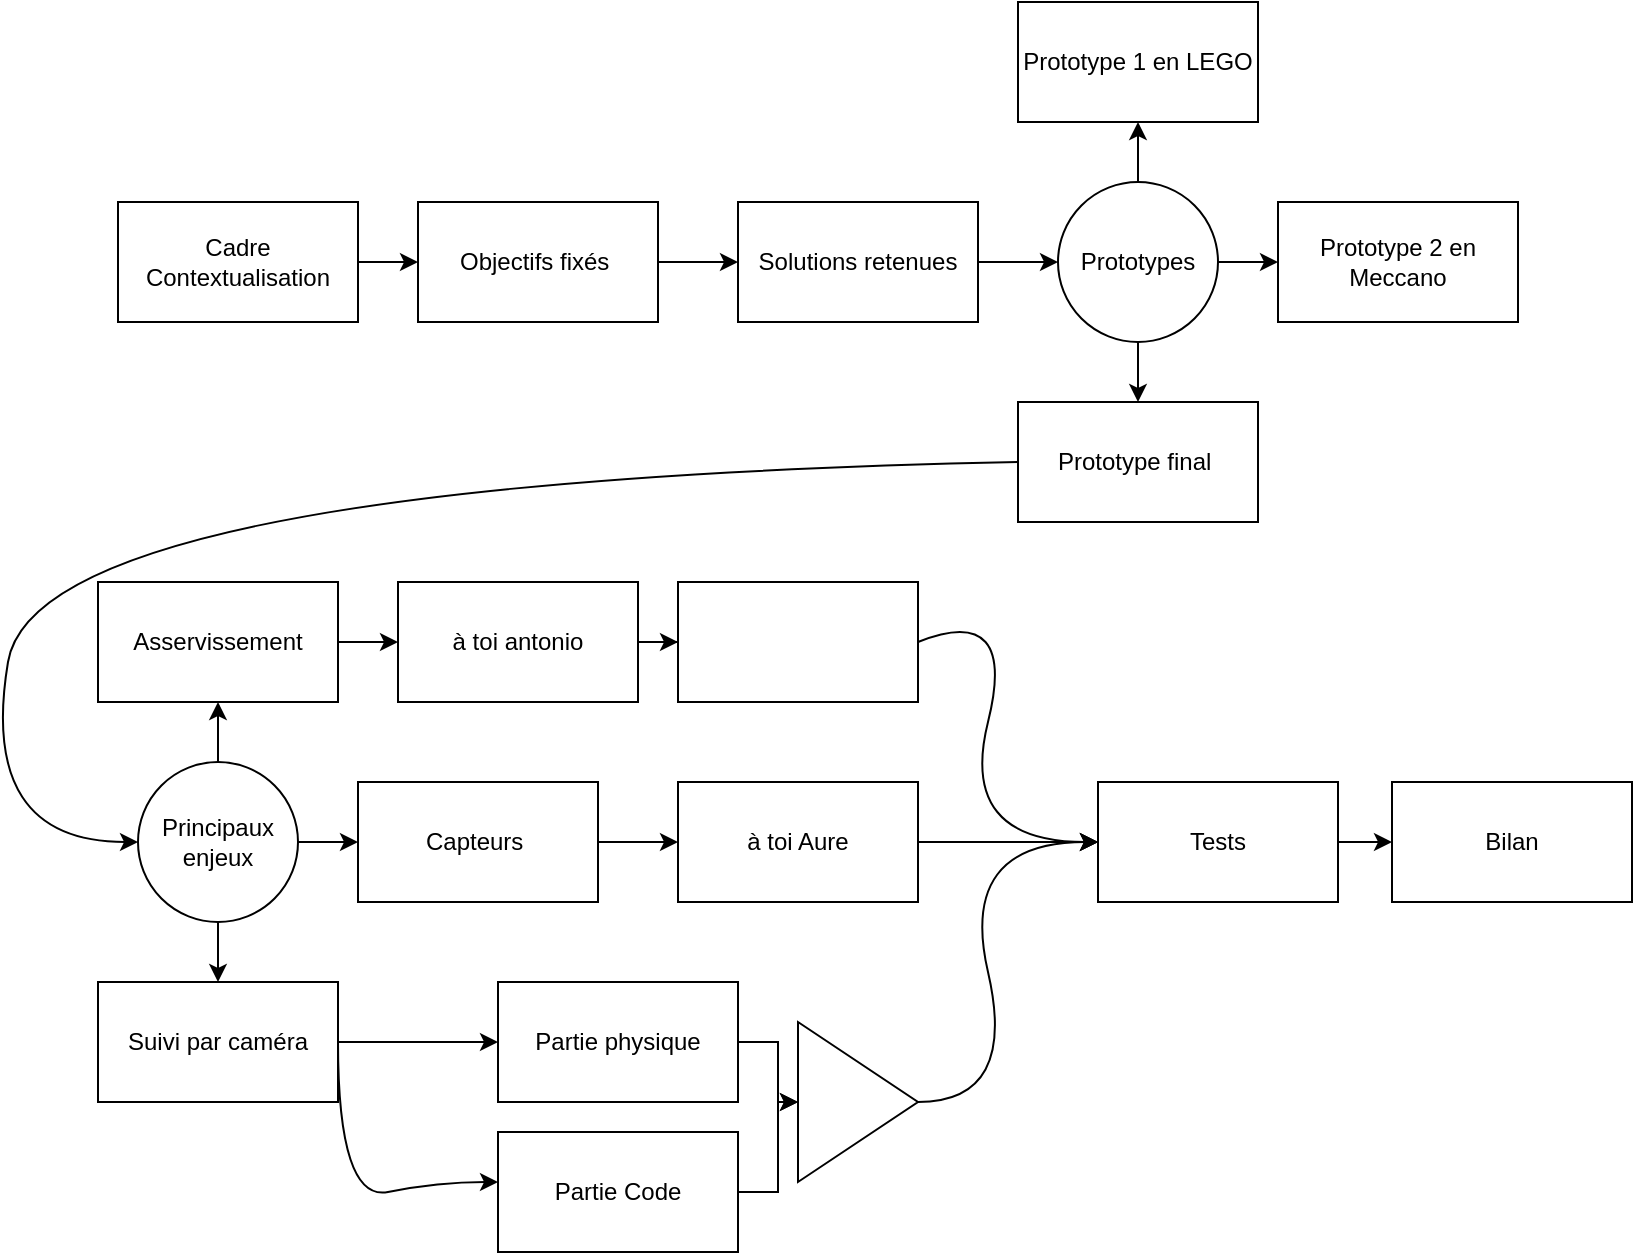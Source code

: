 <mxfile version="24.3.1" type="github">
  <diagram name="Page-1" id="jo8_QUcWNtc_KbHIS96F">
    <mxGraphModel dx="1207" dy="827" grid="1" gridSize="10" guides="1" tooltips="1" connect="1" arrows="1" fold="1" page="1" pageScale="1" pageWidth="827" pageHeight="1169" math="0" shadow="0">
      <root>
        <mxCell id="0" />
        <mxCell id="1" parent="0" />
        <mxCell id="d2Qfhud_tjlQaJFHWzkZ-4" value="" style="edgeStyle=orthogonalEdgeStyle;rounded=0;orthogonalLoop=1;jettySize=auto;html=1;" edge="1" parent="1" source="d2Qfhud_tjlQaJFHWzkZ-2" target="d2Qfhud_tjlQaJFHWzkZ-3">
          <mxGeometry relative="1" as="geometry" />
        </mxCell>
        <mxCell id="d2Qfhud_tjlQaJFHWzkZ-2" value="Cadre&lt;div&gt;Contextualisation&lt;/div&gt;" style="rounded=0;whiteSpace=wrap;html=1;" vertex="1" parent="1">
          <mxGeometry x="70" y="120" width="120" height="60" as="geometry" />
        </mxCell>
        <mxCell id="d2Qfhud_tjlQaJFHWzkZ-17" value="" style="edgeStyle=orthogonalEdgeStyle;rounded=0;orthogonalLoop=1;jettySize=auto;html=1;" edge="1" parent="1" source="d2Qfhud_tjlQaJFHWzkZ-3" target="d2Qfhud_tjlQaJFHWzkZ-16">
          <mxGeometry relative="1" as="geometry" />
        </mxCell>
        <mxCell id="d2Qfhud_tjlQaJFHWzkZ-3" value="Objectifs fixés&amp;nbsp;" style="whiteSpace=wrap;html=1;rounded=0;" vertex="1" parent="1">
          <mxGeometry x="220" y="120" width="120" height="60" as="geometry" />
        </mxCell>
        <mxCell id="d2Qfhud_tjlQaJFHWzkZ-10" value="" style="edgeStyle=orthogonalEdgeStyle;rounded=0;orthogonalLoop=1;jettySize=auto;html=1;" edge="1" parent="1" source="d2Qfhud_tjlQaJFHWzkZ-7" target="d2Qfhud_tjlQaJFHWzkZ-9">
          <mxGeometry relative="1" as="geometry" />
        </mxCell>
        <mxCell id="d2Qfhud_tjlQaJFHWzkZ-12" value="" style="edgeStyle=orthogonalEdgeStyle;rounded=0;orthogonalLoop=1;jettySize=auto;html=1;" edge="1" parent="1" source="d2Qfhud_tjlQaJFHWzkZ-7" target="d2Qfhud_tjlQaJFHWzkZ-11">
          <mxGeometry relative="1" as="geometry" />
        </mxCell>
        <mxCell id="d2Qfhud_tjlQaJFHWzkZ-14" value="" style="edgeStyle=orthogonalEdgeStyle;rounded=0;orthogonalLoop=1;jettySize=auto;html=1;" edge="1" parent="1" source="d2Qfhud_tjlQaJFHWzkZ-7" target="d2Qfhud_tjlQaJFHWzkZ-13">
          <mxGeometry relative="1" as="geometry" />
        </mxCell>
        <mxCell id="d2Qfhud_tjlQaJFHWzkZ-7" value="Prototypes" style="ellipse;whiteSpace=wrap;html=1;rounded=0;" vertex="1" parent="1">
          <mxGeometry x="540" y="110" width="80" height="80" as="geometry" />
        </mxCell>
        <mxCell id="d2Qfhud_tjlQaJFHWzkZ-9" value="Prototype 1 en LEGO" style="whiteSpace=wrap;html=1;rounded=0;" vertex="1" parent="1">
          <mxGeometry x="520" y="20" width="120" height="60" as="geometry" />
        </mxCell>
        <mxCell id="d2Qfhud_tjlQaJFHWzkZ-11" value="Prototype 2 en Meccano" style="whiteSpace=wrap;html=1;rounded=0;" vertex="1" parent="1">
          <mxGeometry x="650" y="120" width="120" height="60" as="geometry" />
        </mxCell>
        <mxCell id="d2Qfhud_tjlQaJFHWzkZ-13" value="Prototype final&amp;nbsp;" style="whiteSpace=wrap;html=1;rounded=0;" vertex="1" parent="1">
          <mxGeometry x="520" y="220" width="120" height="60" as="geometry" />
        </mxCell>
        <mxCell id="d2Qfhud_tjlQaJFHWzkZ-15" value="" style="curved=1;endArrow=classic;html=1;rounded=0;exitX=0;exitY=0.5;exitDx=0;exitDy=0;entryX=0;entryY=0.5;entryDx=0;entryDy=0;" edge="1" parent="1" source="d2Qfhud_tjlQaJFHWzkZ-13" target="d2Qfhud_tjlQaJFHWzkZ-20">
          <mxGeometry width="50" height="50" relative="1" as="geometry">
            <mxPoint x="390" y="330" as="sourcePoint" />
            <mxPoint x="80" y="360" as="targetPoint" />
            <Array as="points">
              <mxPoint x="30" y="260" />
              <mxPoint y="440" />
            </Array>
          </mxGeometry>
        </mxCell>
        <mxCell id="d2Qfhud_tjlQaJFHWzkZ-18" value="" style="edgeStyle=orthogonalEdgeStyle;rounded=0;orthogonalLoop=1;jettySize=auto;html=1;" edge="1" parent="1" source="d2Qfhud_tjlQaJFHWzkZ-16" target="d2Qfhud_tjlQaJFHWzkZ-7">
          <mxGeometry relative="1" as="geometry" />
        </mxCell>
        <mxCell id="d2Qfhud_tjlQaJFHWzkZ-16" value="Solutions retenues" style="whiteSpace=wrap;html=1;rounded=0;" vertex="1" parent="1">
          <mxGeometry x="380" y="120" width="120" height="60" as="geometry" />
        </mxCell>
        <mxCell id="d2Qfhud_tjlQaJFHWzkZ-22" value="" style="edgeStyle=orthogonalEdgeStyle;rounded=0;orthogonalLoop=1;jettySize=auto;html=1;" edge="1" parent="1" source="d2Qfhud_tjlQaJFHWzkZ-20" target="d2Qfhud_tjlQaJFHWzkZ-21">
          <mxGeometry relative="1" as="geometry" />
        </mxCell>
        <mxCell id="d2Qfhud_tjlQaJFHWzkZ-26" value="" style="edgeStyle=orthogonalEdgeStyle;rounded=0;orthogonalLoop=1;jettySize=auto;html=1;" edge="1" parent="1" source="d2Qfhud_tjlQaJFHWzkZ-20" target="d2Qfhud_tjlQaJFHWzkZ-25">
          <mxGeometry relative="1" as="geometry" />
        </mxCell>
        <mxCell id="d2Qfhud_tjlQaJFHWzkZ-30" value="" style="edgeStyle=orthogonalEdgeStyle;rounded=0;orthogonalLoop=1;jettySize=auto;html=1;" edge="1" parent="1" source="d2Qfhud_tjlQaJFHWzkZ-20" target="d2Qfhud_tjlQaJFHWzkZ-29">
          <mxGeometry relative="1" as="geometry" />
        </mxCell>
        <mxCell id="d2Qfhud_tjlQaJFHWzkZ-20" value="Principaux enjeux" style="ellipse;whiteSpace=wrap;html=1;aspect=fixed;" vertex="1" parent="1">
          <mxGeometry x="80" y="400" width="80" height="80" as="geometry" />
        </mxCell>
        <mxCell id="d2Qfhud_tjlQaJFHWzkZ-24" value="" style="edgeStyle=orthogonalEdgeStyle;rounded=0;orthogonalLoop=1;jettySize=auto;html=1;" edge="1" parent="1" source="d2Qfhud_tjlQaJFHWzkZ-21" target="d2Qfhud_tjlQaJFHWzkZ-23">
          <mxGeometry relative="1" as="geometry" />
        </mxCell>
        <mxCell id="d2Qfhud_tjlQaJFHWzkZ-21" value="Asservissement" style="whiteSpace=wrap;html=1;" vertex="1" parent="1">
          <mxGeometry x="60" y="310" width="120" height="60" as="geometry" />
        </mxCell>
        <mxCell id="d2Qfhud_tjlQaJFHWzkZ-36" value="" style="edgeStyle=orthogonalEdgeStyle;rounded=0;orthogonalLoop=1;jettySize=auto;html=1;" edge="1" parent="1" source="d2Qfhud_tjlQaJFHWzkZ-23" target="d2Qfhud_tjlQaJFHWzkZ-35">
          <mxGeometry relative="1" as="geometry" />
        </mxCell>
        <mxCell id="d2Qfhud_tjlQaJFHWzkZ-23" value="à toi antonio" style="whiteSpace=wrap;html=1;" vertex="1" parent="1">
          <mxGeometry x="210" y="310" width="120" height="60" as="geometry" />
        </mxCell>
        <mxCell id="d2Qfhud_tjlQaJFHWzkZ-28" value="" style="edgeStyle=orthogonalEdgeStyle;rounded=0;orthogonalLoop=1;jettySize=auto;html=1;" edge="1" parent="1" source="d2Qfhud_tjlQaJFHWzkZ-25" target="d2Qfhud_tjlQaJFHWzkZ-27">
          <mxGeometry relative="1" as="geometry" />
        </mxCell>
        <mxCell id="d2Qfhud_tjlQaJFHWzkZ-25" value="Capteurs&amp;nbsp;" style="whiteSpace=wrap;html=1;" vertex="1" parent="1">
          <mxGeometry x="190" y="410" width="120" height="60" as="geometry" />
        </mxCell>
        <mxCell id="d2Qfhud_tjlQaJFHWzkZ-42" style="edgeStyle=orthogonalEdgeStyle;rounded=0;orthogonalLoop=1;jettySize=auto;html=1;" edge="1" parent="1" source="d2Qfhud_tjlQaJFHWzkZ-27">
          <mxGeometry relative="1" as="geometry">
            <mxPoint x="560" y="440" as="targetPoint" />
          </mxGeometry>
        </mxCell>
        <mxCell id="d2Qfhud_tjlQaJFHWzkZ-27" value="à toi Aure" style="whiteSpace=wrap;html=1;" vertex="1" parent="1">
          <mxGeometry x="350" y="410" width="120" height="60" as="geometry" />
        </mxCell>
        <mxCell id="d2Qfhud_tjlQaJFHWzkZ-32" value="" style="edgeStyle=orthogonalEdgeStyle;rounded=0;orthogonalLoop=1;jettySize=auto;html=1;" edge="1" parent="1" source="d2Qfhud_tjlQaJFHWzkZ-29" target="d2Qfhud_tjlQaJFHWzkZ-31">
          <mxGeometry relative="1" as="geometry" />
        </mxCell>
        <mxCell id="d2Qfhud_tjlQaJFHWzkZ-29" value="Suivi par caméra" style="whiteSpace=wrap;html=1;" vertex="1" parent="1">
          <mxGeometry x="60" y="510" width="120" height="60" as="geometry" />
        </mxCell>
        <mxCell id="d2Qfhud_tjlQaJFHWzkZ-38" value="" style="edgeStyle=orthogonalEdgeStyle;rounded=0;orthogonalLoop=1;jettySize=auto;html=1;" edge="1" parent="1" source="d2Qfhud_tjlQaJFHWzkZ-31" target="d2Qfhud_tjlQaJFHWzkZ-37">
          <mxGeometry relative="1" as="geometry" />
        </mxCell>
        <mxCell id="d2Qfhud_tjlQaJFHWzkZ-31" value="Partie physique" style="whiteSpace=wrap;html=1;" vertex="1" parent="1">
          <mxGeometry x="260" y="510" width="120" height="60" as="geometry" />
        </mxCell>
        <mxCell id="d2Qfhud_tjlQaJFHWzkZ-33" value="" style="curved=1;endArrow=classic;html=1;rounded=0;exitX=1;exitY=0.5;exitDx=0;exitDy=0;" edge="1" parent="1" source="d2Qfhud_tjlQaJFHWzkZ-29">
          <mxGeometry width="50" height="50" relative="1" as="geometry">
            <mxPoint x="390" y="440" as="sourcePoint" />
            <mxPoint x="260" y="610" as="targetPoint" />
            <Array as="points">
              <mxPoint x="180" y="620" />
              <mxPoint x="230" y="610" />
            </Array>
          </mxGeometry>
        </mxCell>
        <mxCell id="d2Qfhud_tjlQaJFHWzkZ-39" value="" style="edgeStyle=orthogonalEdgeStyle;rounded=0;orthogonalLoop=1;jettySize=auto;html=1;" edge="1" parent="1" source="d2Qfhud_tjlQaJFHWzkZ-34" target="d2Qfhud_tjlQaJFHWzkZ-37">
          <mxGeometry relative="1" as="geometry" />
        </mxCell>
        <mxCell id="d2Qfhud_tjlQaJFHWzkZ-34" value="Partie Code" style="rounded=0;whiteSpace=wrap;html=1;" vertex="1" parent="1">
          <mxGeometry x="260" y="585" width="120" height="60" as="geometry" />
        </mxCell>
        <mxCell id="d2Qfhud_tjlQaJFHWzkZ-35" value="" style="whiteSpace=wrap;html=1;" vertex="1" parent="1">
          <mxGeometry x="350" y="310" width="120" height="60" as="geometry" />
        </mxCell>
        <mxCell id="d2Qfhud_tjlQaJFHWzkZ-37" value="" style="triangle;whiteSpace=wrap;html=1;" vertex="1" parent="1">
          <mxGeometry x="410" y="530" width="60" height="80" as="geometry" />
        </mxCell>
        <mxCell id="d2Qfhud_tjlQaJFHWzkZ-41" value="" style="curved=1;endArrow=classic;html=1;rounded=0;" edge="1" parent="1">
          <mxGeometry width="50" height="50" relative="1" as="geometry">
            <mxPoint x="470" y="570" as="sourcePoint" />
            <mxPoint x="560" y="440" as="targetPoint" />
            <Array as="points">
              <mxPoint x="520" y="570" />
              <mxPoint x="490" y="440" />
            </Array>
          </mxGeometry>
        </mxCell>
        <mxCell id="d2Qfhud_tjlQaJFHWzkZ-43" value="" style="curved=1;endArrow=classic;html=1;rounded=0;" edge="1" parent="1">
          <mxGeometry width="50" height="50" relative="1" as="geometry">
            <mxPoint x="470" y="340" as="sourcePoint" />
            <mxPoint x="560" y="440" as="targetPoint" />
            <Array as="points">
              <mxPoint x="520" y="320" />
              <mxPoint x="490" y="440" />
            </Array>
          </mxGeometry>
        </mxCell>
        <mxCell id="d2Qfhud_tjlQaJFHWzkZ-46" value="" style="edgeStyle=orthogonalEdgeStyle;rounded=0;orthogonalLoop=1;jettySize=auto;html=1;" edge="1" parent="1" source="d2Qfhud_tjlQaJFHWzkZ-44" target="d2Qfhud_tjlQaJFHWzkZ-45">
          <mxGeometry relative="1" as="geometry" />
        </mxCell>
        <mxCell id="d2Qfhud_tjlQaJFHWzkZ-44" value="Tests" style="rounded=0;whiteSpace=wrap;html=1;" vertex="1" parent="1">
          <mxGeometry x="560" y="410" width="120" height="60" as="geometry" />
        </mxCell>
        <mxCell id="d2Qfhud_tjlQaJFHWzkZ-45" value="Bilan" style="whiteSpace=wrap;html=1;rounded=0;" vertex="1" parent="1">
          <mxGeometry x="707" y="410" width="120" height="60" as="geometry" />
        </mxCell>
      </root>
    </mxGraphModel>
  </diagram>
</mxfile>
